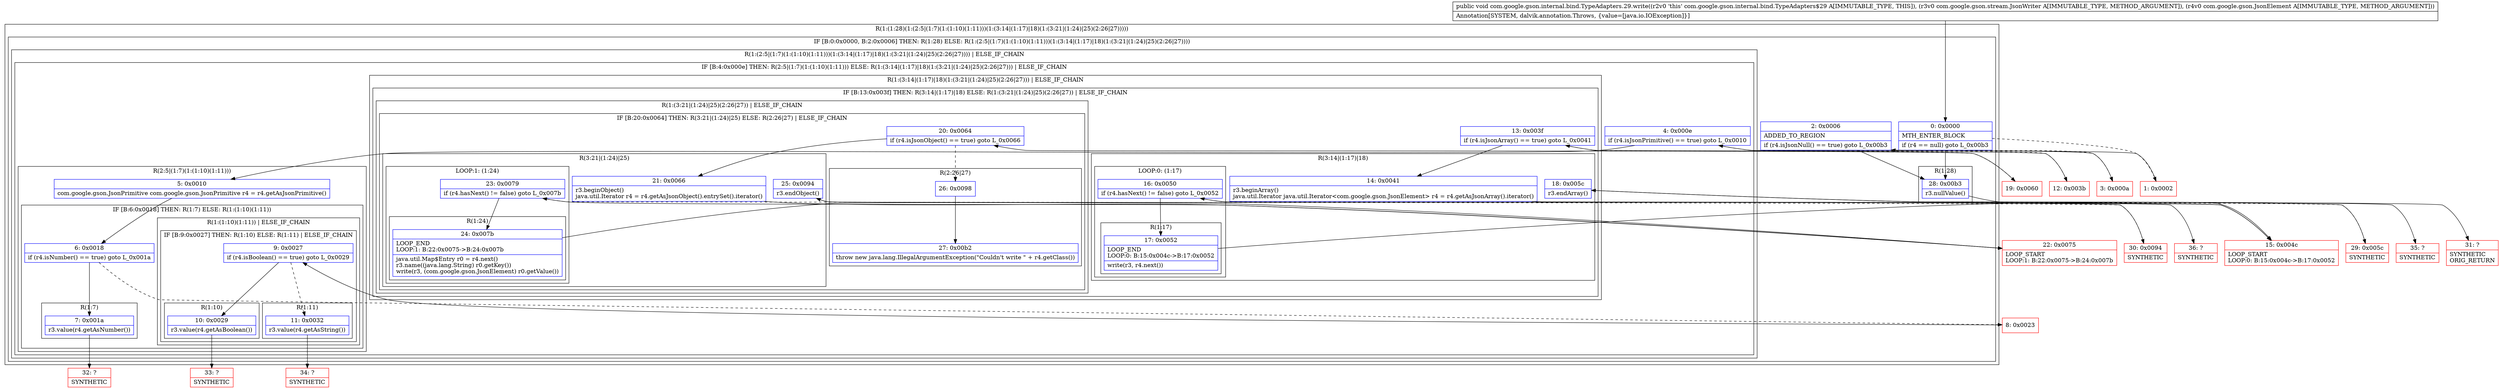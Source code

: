 digraph "CFG forcom.google.gson.internal.bind.TypeAdapters.29.write(Lcom\/google\/gson\/stream\/JsonWriter;Lcom\/google\/gson\/JsonElement;)V" {
subgraph cluster_Region_347798851 {
label = "R(1:(1:28)(1:(2:5|(1:7)(1:(1:10)(1:11)))(1:(3:14|(1:17)|18)(1:(3:21|(1:24)|25)(2:26|27)))))";
node [shape=record,color=blue];
subgraph cluster_IfRegion_788285510 {
label = "IF [B:0:0x0000, B:2:0x0006] THEN: R(1:28) ELSE: R(1:(2:5|(1:7)(1:(1:10)(1:11)))(1:(3:14|(1:17)|18)(1:(3:21|(1:24)|25)(2:26|27))))";
node [shape=record,color=blue];
Node_0 [shape=record,label="{0\:\ 0x0000|MTH_ENTER_BLOCK\l|if (r4 == null) goto L_0x00b3\l}"];
Node_2 [shape=record,label="{2\:\ 0x0006|ADDED_TO_REGION\l|if (r4.isJsonNull() == true) goto L_0x00b3\l}"];
subgraph cluster_Region_584040139 {
label = "R(1:28)";
node [shape=record,color=blue];
Node_28 [shape=record,label="{28\:\ 0x00b3|r3.nullValue()\l}"];
}
subgraph cluster_Region_1460058203 {
label = "R(1:(2:5|(1:7)(1:(1:10)(1:11)))(1:(3:14|(1:17)|18)(1:(3:21|(1:24)|25)(2:26|27)))) | ELSE_IF_CHAIN\l";
node [shape=record,color=blue];
subgraph cluster_IfRegion_336926493 {
label = "IF [B:4:0x000e] THEN: R(2:5|(1:7)(1:(1:10)(1:11))) ELSE: R(1:(3:14|(1:17)|18)(1:(3:21|(1:24)|25)(2:26|27))) | ELSE_IF_CHAIN\l";
node [shape=record,color=blue];
Node_4 [shape=record,label="{4\:\ 0x000e|if (r4.isJsonPrimitive() == true) goto L_0x0010\l}"];
subgraph cluster_Region_123045627 {
label = "R(2:5|(1:7)(1:(1:10)(1:11)))";
node [shape=record,color=blue];
Node_5 [shape=record,label="{5\:\ 0x0010|com.google.gson.JsonPrimitive com.google.gson.JsonPrimitive r4 = r4.getAsJsonPrimitive()\l}"];
subgraph cluster_IfRegion_1924274282 {
label = "IF [B:6:0x0018] THEN: R(1:7) ELSE: R(1:(1:10)(1:11))";
node [shape=record,color=blue];
Node_6 [shape=record,label="{6\:\ 0x0018|if (r4.isNumber() == true) goto L_0x001a\l}"];
subgraph cluster_Region_1769644643 {
label = "R(1:7)";
node [shape=record,color=blue];
Node_7 [shape=record,label="{7\:\ 0x001a|r3.value(r4.getAsNumber())\l}"];
}
subgraph cluster_Region_1483195297 {
label = "R(1:(1:10)(1:11)) | ELSE_IF_CHAIN\l";
node [shape=record,color=blue];
subgraph cluster_IfRegion_1518236915 {
label = "IF [B:9:0x0027] THEN: R(1:10) ELSE: R(1:11) | ELSE_IF_CHAIN\l";
node [shape=record,color=blue];
Node_9 [shape=record,label="{9\:\ 0x0027|if (r4.isBoolean() == true) goto L_0x0029\l}"];
subgraph cluster_Region_1907839769 {
label = "R(1:10)";
node [shape=record,color=blue];
Node_10 [shape=record,label="{10\:\ 0x0029|r3.value(r4.getAsBoolean())\l}"];
}
subgraph cluster_Region_321152013 {
label = "R(1:11)";
node [shape=record,color=blue];
Node_11 [shape=record,label="{11\:\ 0x0032|r3.value(r4.getAsString())\l}"];
}
}
}
}
}
subgraph cluster_Region_117512064 {
label = "R(1:(3:14|(1:17)|18)(1:(3:21|(1:24)|25)(2:26|27))) | ELSE_IF_CHAIN\l";
node [shape=record,color=blue];
subgraph cluster_IfRegion_1697100635 {
label = "IF [B:13:0x003f] THEN: R(3:14|(1:17)|18) ELSE: R(1:(3:21|(1:24)|25)(2:26|27)) | ELSE_IF_CHAIN\l";
node [shape=record,color=blue];
Node_13 [shape=record,label="{13\:\ 0x003f|if (r4.isJsonArray() == true) goto L_0x0041\l}"];
subgraph cluster_Region_2016523383 {
label = "R(3:14|(1:17)|18)";
node [shape=record,color=blue];
Node_14 [shape=record,label="{14\:\ 0x0041|r3.beginArray()\ljava.util.Iterator java.util.Iterator\<com.google.gson.JsonElement\> r4 = r4.getAsJsonArray().iterator()\l}"];
subgraph cluster_LoopRegion_1324001080 {
label = "LOOP:0: (1:17)";
node [shape=record,color=blue];
Node_16 [shape=record,label="{16\:\ 0x0050|if (r4.hasNext() != false) goto L_0x0052\l}"];
subgraph cluster_Region_1007809747 {
label = "R(1:17)";
node [shape=record,color=blue];
Node_17 [shape=record,label="{17\:\ 0x0052|LOOP_END\lLOOP:0: B:15:0x004c\-\>B:17:0x0052\l|write(r3, r4.next())\l}"];
}
}
Node_18 [shape=record,label="{18\:\ 0x005c|r3.endArray()\l}"];
}
subgraph cluster_Region_1505164573 {
label = "R(1:(3:21|(1:24)|25)(2:26|27)) | ELSE_IF_CHAIN\l";
node [shape=record,color=blue];
subgraph cluster_IfRegion_1068128065 {
label = "IF [B:20:0x0064] THEN: R(3:21|(1:24)|25) ELSE: R(2:26|27) | ELSE_IF_CHAIN\l";
node [shape=record,color=blue];
Node_20 [shape=record,label="{20\:\ 0x0064|if (r4.isJsonObject() == true) goto L_0x0066\l}"];
subgraph cluster_Region_806939171 {
label = "R(3:21|(1:24)|25)";
node [shape=record,color=blue];
Node_21 [shape=record,label="{21\:\ 0x0066|r3.beginObject()\ljava.util.Iterator r4 = r4.getAsJsonObject().entrySet().iterator()\l}"];
subgraph cluster_LoopRegion_1753033232 {
label = "LOOP:1: (1:24)";
node [shape=record,color=blue];
Node_23 [shape=record,label="{23\:\ 0x0079|if (r4.hasNext() != false) goto L_0x007b\l}"];
subgraph cluster_Region_105737239 {
label = "R(1:24)";
node [shape=record,color=blue];
Node_24 [shape=record,label="{24\:\ 0x007b|LOOP_END\lLOOP:1: B:22:0x0075\-\>B:24:0x007b\l|java.util.Map$Entry r0 = r4.next()\lr3.name((java.lang.String) r0.getKey())\lwrite(r3, (com.google.gson.JsonElement) r0.getValue())\l}"];
}
}
Node_25 [shape=record,label="{25\:\ 0x0094|r3.endObject()\l}"];
}
subgraph cluster_Region_1806705600 {
label = "R(2:26|27)";
node [shape=record,color=blue];
Node_26 [shape=record,label="{26\:\ 0x0098}"];
Node_27 [shape=record,label="{27\:\ 0x00b2|throw new java.lang.IllegalArgumentException(\"Couldn't write \" + r4.getClass())\l}"];
}
}
}
}
}
}
}
}
}
Node_1 [shape=record,color=red,label="{1\:\ 0x0002}"];
Node_3 [shape=record,color=red,label="{3\:\ 0x000a}"];
Node_8 [shape=record,color=red,label="{8\:\ 0x0023}"];
Node_12 [shape=record,color=red,label="{12\:\ 0x003b}"];
Node_15 [shape=record,color=red,label="{15\:\ 0x004c|LOOP_START\lLOOP:0: B:15:0x004c\-\>B:17:0x0052\l}"];
Node_19 [shape=record,color=red,label="{19\:\ 0x0060}"];
Node_22 [shape=record,color=red,label="{22\:\ 0x0075|LOOP_START\lLOOP:1: B:22:0x0075\-\>B:24:0x007b\l}"];
Node_29 [shape=record,color=red,label="{29\:\ 0x005c|SYNTHETIC\l}"];
Node_30 [shape=record,color=red,label="{30\:\ 0x0094|SYNTHETIC\l}"];
Node_31 [shape=record,color=red,label="{31\:\ ?|SYNTHETIC\lORIG_RETURN\l}"];
Node_32 [shape=record,color=red,label="{32\:\ ?|SYNTHETIC\l}"];
Node_33 [shape=record,color=red,label="{33\:\ ?|SYNTHETIC\l}"];
Node_34 [shape=record,color=red,label="{34\:\ ?|SYNTHETIC\l}"];
Node_35 [shape=record,color=red,label="{35\:\ ?|SYNTHETIC\l}"];
Node_36 [shape=record,color=red,label="{36\:\ ?|SYNTHETIC\l}"];
MethodNode[shape=record,label="{public void com.google.gson.internal.bind.TypeAdapters.29.write((r2v0 'this' com.google.gson.internal.bind.TypeAdapters$29 A[IMMUTABLE_TYPE, THIS]), (r3v0 com.google.gson.stream.JsonWriter A[IMMUTABLE_TYPE, METHOD_ARGUMENT]), (r4v0 com.google.gson.JsonElement A[IMMUTABLE_TYPE, METHOD_ARGUMENT]))  | Annotation[SYSTEM, dalvik.annotation.Throws, \{value=[java.io.IOException]\}]\l}"];
MethodNode -> Node_0;
Node_0 -> Node_1[style=dashed];
Node_0 -> Node_28;
Node_2 -> Node_3[style=dashed];
Node_2 -> Node_28;
Node_28 -> Node_31;
Node_4 -> Node_5;
Node_4 -> Node_12[style=dashed];
Node_5 -> Node_6;
Node_6 -> Node_7;
Node_6 -> Node_8[style=dashed];
Node_7 -> Node_32;
Node_9 -> Node_10;
Node_9 -> Node_11[style=dashed];
Node_10 -> Node_33;
Node_11 -> Node_34;
Node_13 -> Node_14;
Node_13 -> Node_19[style=dashed];
Node_14 -> Node_15;
Node_16 -> Node_17;
Node_16 -> Node_29[style=dashed];
Node_17 -> Node_15;
Node_18 -> Node_35;
Node_20 -> Node_21;
Node_20 -> Node_26[style=dashed];
Node_21 -> Node_22;
Node_23 -> Node_24;
Node_23 -> Node_30[style=dashed];
Node_24 -> Node_22;
Node_25 -> Node_36;
Node_26 -> Node_27;
Node_1 -> Node_2;
Node_3 -> Node_4;
Node_8 -> Node_9;
Node_12 -> Node_13;
Node_15 -> Node_16;
Node_19 -> Node_20;
Node_22 -> Node_23;
Node_29 -> Node_18;
Node_30 -> Node_25;
}

